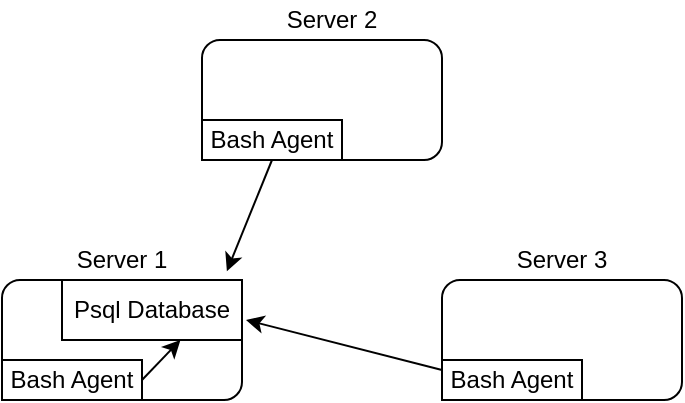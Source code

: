 <mxfile version="10.8.0" type="github"><diagram id="TIBJpkMNU8xp5p95hWty" name="Page-1"><mxGraphModel dx="1010" dy="502" grid="1" gridSize="10" guides="1" tooltips="1" connect="1" arrows="1" fold="1" page="1" pageScale="1" pageWidth="827" pageHeight="1169" math="0" shadow="0"><root><mxCell id="0"/><mxCell id="1" parent="0"/><mxCell id="axALW1ZNE8yaBSM-Zv-i-1" value="" style="rounded=1;whiteSpace=wrap;html=1;" vertex="1" parent="1"><mxGeometry x="340" y="80" width="120" height="60" as="geometry"/></mxCell><mxCell id="axALW1ZNE8yaBSM-Zv-i-2" value="" style="rounded=1;whiteSpace=wrap;html=1;" vertex="1" parent="1"><mxGeometry x="240" y="200" width="120" height="60" as="geometry"/></mxCell><mxCell id="axALW1ZNE8yaBSM-Zv-i-3" value="" style="rounded=1;whiteSpace=wrap;html=1;" vertex="1" parent="1"><mxGeometry x="460" y="200" width="120" height="60" as="geometry"/></mxCell><mxCell id="axALW1ZNE8yaBSM-Zv-i-4" value="Psql Database" style="rounded=0;whiteSpace=wrap;html=1;" vertex="1" parent="1"><mxGeometry x="270" y="200" width="90" height="30" as="geometry"/></mxCell><mxCell id="axALW1ZNE8yaBSM-Zv-i-5" value="Bash Agent" style="rounded=0;whiteSpace=wrap;html=1;" vertex="1" parent="1"><mxGeometry x="240" y="240" width="70" height="20" as="geometry"/></mxCell><mxCell id="axALW1ZNE8yaBSM-Zv-i-6" value="Bash Agent" style="rounded=0;whiteSpace=wrap;html=1;" vertex="1" parent="1"><mxGeometry x="460" y="240" width="70" height="20" as="geometry"/></mxCell><mxCell id="axALW1ZNE8yaBSM-Zv-i-7" value="Bash Agent" style="rounded=0;whiteSpace=wrap;html=1;" vertex="1" parent="1"><mxGeometry x="340" y="120" width="70" height="20" as="geometry"/></mxCell><mxCell id="axALW1ZNE8yaBSM-Zv-i-8" value="Server 1" style="text;html=1;strokeColor=none;fillColor=none;align=center;verticalAlign=middle;whiteSpace=wrap;rounded=0;" vertex="1" parent="1"><mxGeometry x="275" y="180" width="50" height="20" as="geometry"/></mxCell><mxCell id="axALW1ZNE8yaBSM-Zv-i-10" value="Server 3" style="text;html=1;strokeColor=none;fillColor=none;align=center;verticalAlign=middle;whiteSpace=wrap;rounded=0;" vertex="1" parent="1"><mxGeometry x="495" y="180" width="50" height="20" as="geometry"/></mxCell><mxCell id="axALW1ZNE8yaBSM-Zv-i-11" value="Server 2" style="text;html=1;strokeColor=none;fillColor=none;align=center;verticalAlign=middle;whiteSpace=wrap;rounded=0;" vertex="1" parent="1"><mxGeometry x="380" y="60" width="50" height="20" as="geometry"/></mxCell><mxCell id="axALW1ZNE8yaBSM-Zv-i-12" value="" style="endArrow=classic;html=1;entryX=0.916;entryY=-0.147;entryDx=0;entryDy=0;entryPerimeter=0;exitX=0.5;exitY=1;exitDx=0;exitDy=0;" edge="1" parent="1" source="axALW1ZNE8yaBSM-Zv-i-7" target="axALW1ZNE8yaBSM-Zv-i-4"><mxGeometry width="50" height="50" relative="1" as="geometry"><mxPoint x="420" y="160" as="sourcePoint"/><mxPoint x="375" y="140" as="targetPoint"/></mxGeometry></mxCell><mxCell id="axALW1ZNE8yaBSM-Zv-i-13" value="" style="endArrow=classic;html=1;exitX=0;exitY=0.25;exitDx=0;exitDy=0;" edge="1" parent="1" source="axALW1ZNE8yaBSM-Zv-i-6"><mxGeometry width="50" height="50" relative="1" as="geometry"><mxPoint x="385" y="150" as="sourcePoint"/><mxPoint x="362" y="220" as="targetPoint"/></mxGeometry></mxCell><mxCell id="axALW1ZNE8yaBSM-Zv-i-14" value="" style="endArrow=classic;html=1;entryX=0.658;entryY=1;entryDx=0;entryDy=0;entryPerimeter=0;exitX=1;exitY=0.5;exitDx=0;exitDy=0;" edge="1" parent="1" source="axALW1ZNE8yaBSM-Zv-i-5" target="axALW1ZNE8yaBSM-Zv-i-4"><mxGeometry width="50" height="50" relative="1" as="geometry"><mxPoint x="360" y="320" as="sourcePoint"/><mxPoint x="303.5" y="336" as="targetPoint"/></mxGeometry></mxCell></root></mxGraphModel></diagram></mxfile>